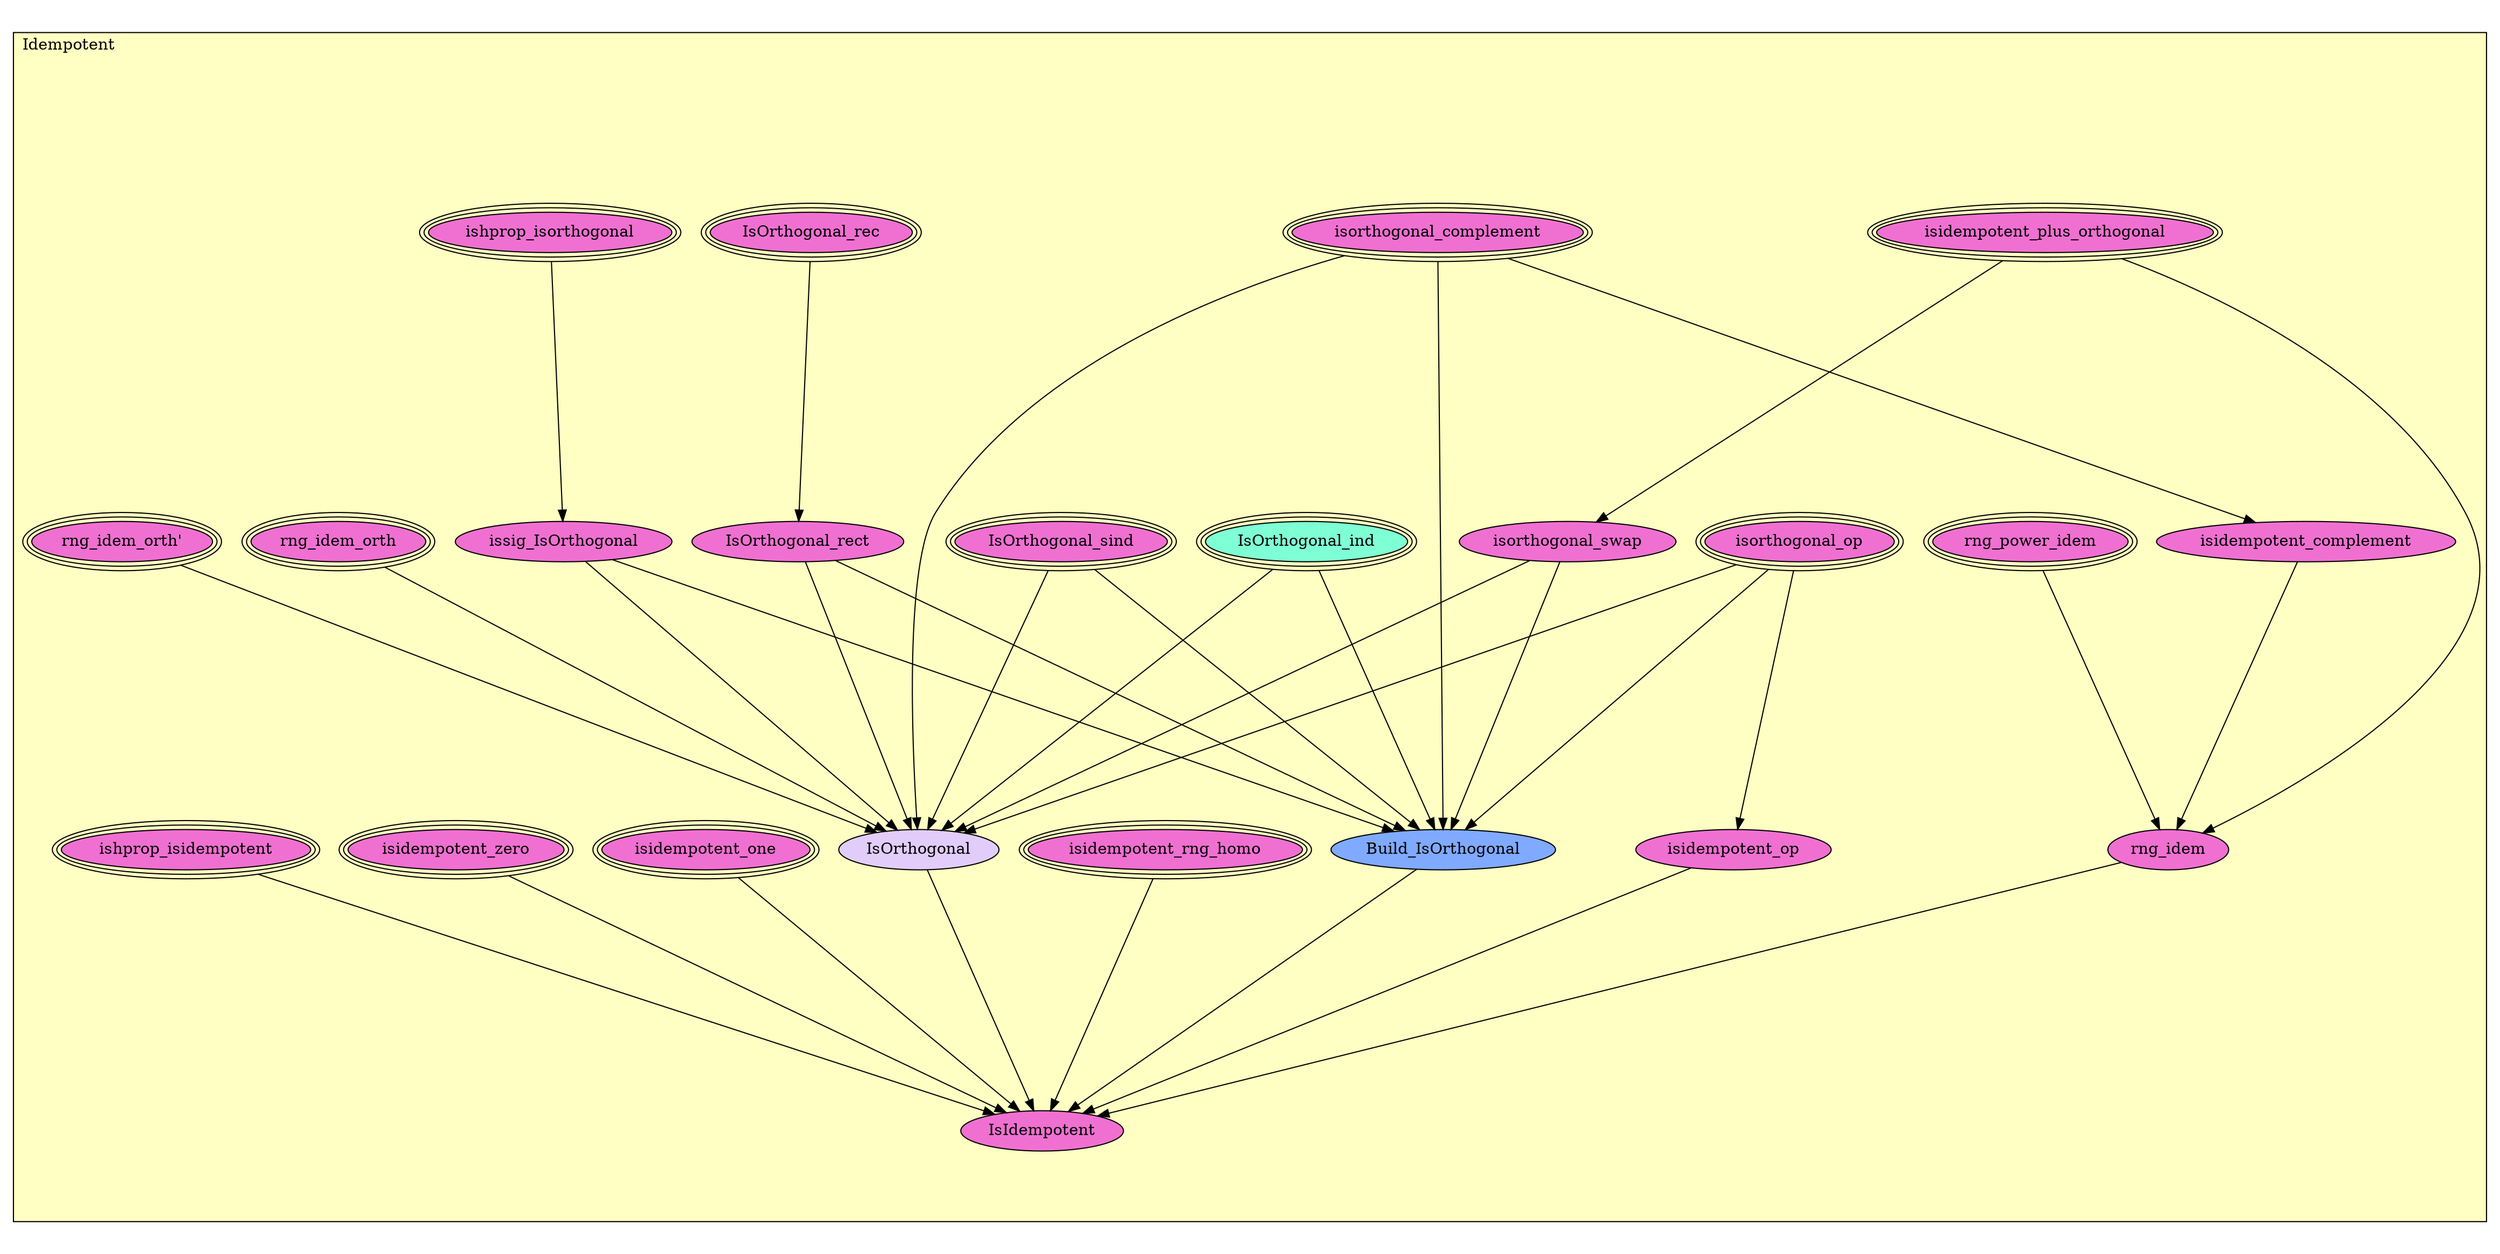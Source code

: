 digraph HoTT_Algebra_Rings_Idempotent {
  graph [ratio=0.5]
  node [style=filled]
Idempotent_isorthogonal_complement [label="isorthogonal_complement", URL=<Idempotent.html#isorthogonal_complement>, peripheries=3, fillcolor="#F070D1"] ;
Idempotent_isidempotent_plus_orthogonal [label="isidempotent_plus_orthogonal", URL=<Idempotent.html#isidempotent_plus_orthogonal>, peripheries=3, fillcolor="#F070D1"] ;
Idempotent_isorthogonal_op [label="isorthogonal_op", URL=<Idempotent.html#isorthogonal_op>, peripheries=3, fillcolor="#F070D1"] ;
Idempotent_isorthogonal_swap [label="isorthogonal_swap", URL=<Idempotent.html#isorthogonal_swap>, fillcolor="#F070D1"] ;
Idempotent_ishprop_isorthogonal [label="ishprop_isorthogonal", URL=<Idempotent.html#ishprop_isorthogonal>, peripheries=3, fillcolor="#F070D1"] ;
Idempotent_issig_IsOrthogonal [label="issig_IsOrthogonal", URL=<Idempotent.html#issig_IsOrthogonal>, fillcolor="#F070D1"] ;
Idempotent_rng_idem_orth_ [label="rng_idem_orth'", URL=<Idempotent.html#rng_idem_orth'>, peripheries=3, fillcolor="#F070D1"] ;
Idempotent_rng_idem_orth [label="rng_idem_orth", URL=<Idempotent.html#rng_idem_orth>, peripheries=3, fillcolor="#F070D1"] ;
Idempotent_IsOrthogonal_sind [label="IsOrthogonal_sind", URL=<Idempotent.html#IsOrthogonal_sind>, peripheries=3, fillcolor="#F070D1"] ;
Idempotent_IsOrthogonal_rec [label="IsOrthogonal_rec", URL=<Idempotent.html#IsOrthogonal_rec>, peripheries=3, fillcolor="#F070D1"] ;
Idempotent_IsOrthogonal_ind [label="IsOrthogonal_ind", URL=<Idempotent.html#IsOrthogonal_ind>, peripheries=3, fillcolor="#7FFFD4"] ;
Idempotent_IsOrthogonal_rect [label="IsOrthogonal_rect", URL=<Idempotent.html#IsOrthogonal_rect>, fillcolor="#F070D1"] ;
Idempotent_Build_IsOrthogonal [label="Build_IsOrthogonal", URL=<Idempotent.html#Build_IsOrthogonal>, fillcolor="#7FAAFF"] ;
Idempotent_IsOrthogonal [label="IsOrthogonal", URL=<Idempotent.html#IsOrthogonal>, fillcolor="#E2CDFA"] ;
Idempotent_isidempotent_rng_homo [label="isidempotent_rng_homo", URL=<Idempotent.html#isidempotent_rng_homo>, peripheries=3, fillcolor="#F070D1"] ;
Idempotent_rng_power_idem [label="rng_power_idem", URL=<Idempotent.html#rng_power_idem>, peripheries=3, fillcolor="#F070D1"] ;
Idempotent_isidempotent_op [label="isidempotent_op", URL=<Idempotent.html#isidempotent_op>, fillcolor="#F070D1"] ;
Idempotent_isidempotent_complement [label="isidempotent_complement", URL=<Idempotent.html#isidempotent_complement>, fillcolor="#F070D1"] ;
Idempotent_isidempotent_one [label="isidempotent_one", URL=<Idempotent.html#isidempotent_one>, peripheries=3, fillcolor="#F070D1"] ;
Idempotent_isidempotent_zero [label="isidempotent_zero", URL=<Idempotent.html#isidempotent_zero>, peripheries=3, fillcolor="#F070D1"] ;
Idempotent_ishprop_isidempotent [label="ishprop_isidempotent", URL=<Idempotent.html#ishprop_isidempotent>, peripheries=3, fillcolor="#F070D1"] ;
Idempotent_rng_idem [label="rng_idem", URL=<Idempotent.html#rng_idem>, fillcolor="#F070D1"] ;
Idempotent_IsIdempotent [label="IsIdempotent", URL=<Idempotent.html#IsIdempotent>, fillcolor="#F070D1"] ;
  Idempotent_isorthogonal_complement -> Idempotent_Build_IsOrthogonal [] ;
  Idempotent_isorthogonal_complement -> Idempotent_IsOrthogonal [] ;
  Idempotent_isorthogonal_complement -> Idempotent_isidempotent_complement [] ;
  Idempotent_isidempotent_plus_orthogonal -> Idempotent_isorthogonal_swap [] ;
  Idempotent_isidempotent_plus_orthogonal -> Idempotent_rng_idem [] ;
  Idempotent_isorthogonal_op -> Idempotent_Build_IsOrthogonal [] ;
  Idempotent_isorthogonal_op -> Idempotent_IsOrthogonal [] ;
  Idempotent_isorthogonal_op -> Idempotent_isidempotent_op [] ;
  Idempotent_isorthogonal_swap -> Idempotent_Build_IsOrthogonal [] ;
  Idempotent_isorthogonal_swap -> Idempotent_IsOrthogonal [] ;
  Idempotent_ishprop_isorthogonal -> Idempotent_issig_IsOrthogonal [] ;
  Idempotent_issig_IsOrthogonal -> Idempotent_Build_IsOrthogonal [] ;
  Idempotent_issig_IsOrthogonal -> Idempotent_IsOrthogonal [] ;
  Idempotent_rng_idem_orth_ -> Idempotent_IsOrthogonal [] ;
  Idempotent_rng_idem_orth -> Idempotent_IsOrthogonal [] ;
  Idempotent_IsOrthogonal_sind -> Idempotent_Build_IsOrthogonal [] ;
  Idempotent_IsOrthogonal_sind -> Idempotent_IsOrthogonal [] ;
  Idempotent_IsOrthogonal_rec -> Idempotent_IsOrthogonal_rect [] ;
  Idempotent_IsOrthogonal_ind -> Idempotent_Build_IsOrthogonal [] ;
  Idempotent_IsOrthogonal_ind -> Idempotent_IsOrthogonal [] ;
  Idempotent_IsOrthogonal_rect -> Idempotent_Build_IsOrthogonal [] ;
  Idempotent_IsOrthogonal_rect -> Idempotent_IsOrthogonal [] ;
  Idempotent_Build_IsOrthogonal -> Idempotent_IsIdempotent [] ;
  Idempotent_IsOrthogonal -> Idempotent_IsIdempotent [] ;
  Idempotent_isidempotent_rng_homo -> Idempotent_IsIdempotent [] ;
  Idempotent_rng_power_idem -> Idempotent_rng_idem [] ;
  Idempotent_isidempotent_op -> Idempotent_IsIdempotent [] ;
  Idempotent_isidempotent_complement -> Idempotent_rng_idem [] ;
  Idempotent_isidempotent_one -> Idempotent_IsIdempotent [] ;
  Idempotent_isidempotent_zero -> Idempotent_IsIdempotent [] ;
  Idempotent_ishprop_isidempotent -> Idempotent_IsIdempotent [] ;
  Idempotent_rng_idem -> Idempotent_IsIdempotent [] ;
subgraph cluster_Idempotent { label="Idempotent"; fillcolor="#FFFFC3"; labeljust=l; style=filled 
Idempotent_IsIdempotent; Idempotent_rng_idem; Idempotent_ishprop_isidempotent; Idempotent_isidempotent_zero; Idempotent_isidempotent_one; Idempotent_isidempotent_complement; Idempotent_isidempotent_op; Idempotent_rng_power_idem; Idempotent_isidempotent_rng_homo; Idempotent_IsOrthogonal; Idempotent_Build_IsOrthogonal; Idempotent_IsOrthogonal_rect; Idempotent_IsOrthogonal_ind; Idempotent_IsOrthogonal_rec; Idempotent_IsOrthogonal_sind; Idempotent_rng_idem_orth; Idempotent_rng_idem_orth_; Idempotent_issig_IsOrthogonal; Idempotent_ishprop_isorthogonal; Idempotent_isorthogonal_swap; Idempotent_isorthogonal_op; Idempotent_isidempotent_plus_orthogonal; Idempotent_isorthogonal_complement; };
} /* END */

